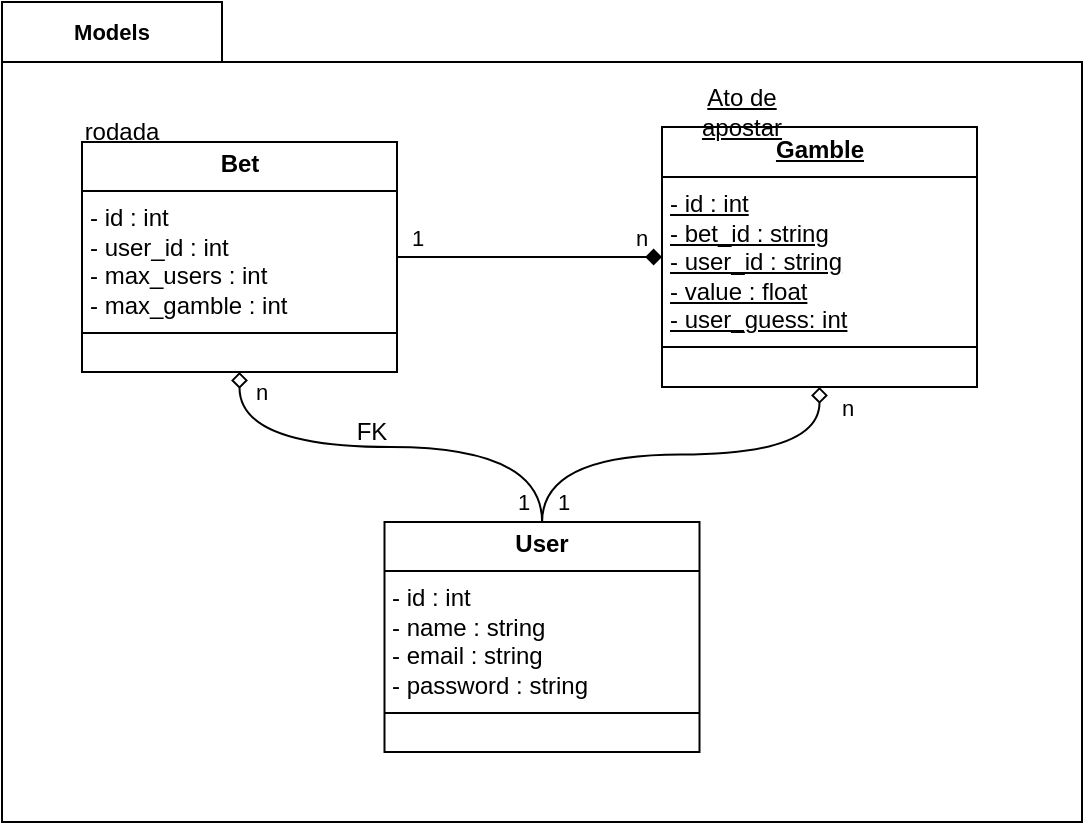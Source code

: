 <mxfile version="28.2.0">
  <diagram name="Page-1" id="Js2Wv-4pcarkS9g66pPF">
    <mxGraphModel dx="1026" dy="569" grid="1" gridSize="10" guides="1" tooltips="1" connect="1" arrows="1" fold="1" page="1" pageScale="1" pageWidth="850" pageHeight="1100" math="0" shadow="0">
      <root>
        <mxCell id="0" />
        <mxCell id="1" parent="0" />
        <mxCell id="VA1M5-wKqhl2PSAumre--60" value="Models" style="shape=folder;fontStyle=1;tabWidth=110;tabHeight=30;tabPosition=left;html=1;boundedLbl=1;labelInHeader=1;container=1;collapsible=0;whiteSpace=wrap;fontFamily=Helvetica;fontSize=11;fontColor=default;labelBackgroundColor=default;" vertex="1" parent="1">
          <mxGeometry x="40" y="20" width="540" height="410" as="geometry" />
        </mxCell>
        <mxCell id="VA1M5-wKqhl2PSAumre--61" value="" style="html=1;strokeColor=none;resizeWidth=1;resizeHeight=1;fillColor=none;part=1;connectable=0;allowArrows=0;deletable=0;whiteSpace=wrap;fontFamily=Helvetica;fontSize=11;fontColor=default;labelBackgroundColor=default;" vertex="1" parent="VA1M5-wKqhl2PSAumre--60">
          <mxGeometry width="540" height="287" relative="1" as="geometry">
            <mxPoint y="30" as="offset" />
          </mxGeometry>
        </mxCell>
        <mxCell id="VA1M5-wKqhl2PSAumre--66" value="" style="group" vertex="1" connectable="0" parent="VA1M5-wKqhl2PSAumre--60">
          <mxGeometry x="310" y="40" width="177.5" height="172.5" as="geometry" />
        </mxCell>
        <mxCell id="VA1M5-wKqhl2PSAumre--65" value="" style="group" vertex="1" connectable="0" parent="VA1M5-wKqhl2PSAumre--66">
          <mxGeometry x="20" width="157.5" height="172.5" as="geometry" />
        </mxCell>
        <mxCell id="VA1M5-wKqhl2PSAumre--49" value="n" style="text;html=1;align=center;verticalAlign=middle;whiteSpace=wrap;rounded=0;fontFamily=Helvetica;fontSize=11;fontColor=default;labelBackgroundColor=default;" vertex="1" parent="VA1M5-wKqhl2PSAumre--65">
          <mxGeometry x="82.5" y="152.5" width="20" height="20" as="geometry" />
        </mxCell>
        <mxCell id="VA1M5-wKqhl2PSAumre--64" value="" style="group" vertex="1" connectable="0" parent="VA1M5-wKqhl2PSAumre--65">
          <mxGeometry width="157.5" height="152.5" as="geometry" />
        </mxCell>
        <mxCell id="VA1M5-wKqhl2PSAumre--33" value="&lt;p style=&quot;margin:0px;margin-top:4px;text-align:center;&quot;&gt;&lt;b&gt;Gamble&lt;/b&gt;&lt;/p&gt;&lt;hr style=&quot;border-style:solid;&quot; size=&quot;1&quot;&gt;&lt;p style=&quot;margin:0px;margin-left:4px;&quot;&gt;- id : int&lt;/p&gt;&lt;p style=&quot;margin:0px;margin-left:4px;&quot;&gt;- bet_id : string&lt;/p&gt;&lt;p style=&quot;margin:0px;margin-left:4px;&quot;&gt;- user_id : string&lt;/p&gt;&lt;p style=&quot;margin:0px;margin-left:4px;&quot;&gt;- value : float&lt;/p&gt;&lt;p style=&quot;margin:0px;margin-left:4px;&quot;&gt;- user_guess: int&lt;/p&gt;&lt;hr style=&quot;border-style:solid;&quot; size=&quot;1&quot;&gt;" style="verticalAlign=top;align=left;overflow=fill;html=1;whiteSpace=wrap;fontStyle=4" vertex="1" parent="VA1M5-wKqhl2PSAumre--64">
          <mxGeometry y="22.5" width="157.5" height="130" as="geometry" />
        </mxCell>
        <mxCell id="VA1M5-wKqhl2PSAumre--34" value="Ato de apostar" style="text;html=1;align=center;verticalAlign=middle;whiteSpace=wrap;rounded=0;fontStyle=4" vertex="1" parent="VA1M5-wKqhl2PSAumre--64">
          <mxGeometry width="80" height="30" as="geometry" />
        </mxCell>
        <mxCell id="VA1M5-wKqhl2PSAumre--48" value="n" style="text;html=1;align=center;verticalAlign=middle;whiteSpace=wrap;rounded=0;fontFamily=Helvetica;fontSize=11;fontColor=default;labelBackgroundColor=default;" vertex="1" parent="VA1M5-wKqhl2PSAumre--66">
          <mxGeometry y="67.5" width="20" height="20" as="geometry" />
        </mxCell>
        <mxCell id="VA1M5-wKqhl2PSAumre--45" value="" style="group" vertex="1" connectable="0" parent="VA1M5-wKqhl2PSAumre--60">
          <mxGeometry x="191.25" y="240" width="157.5" height="135" as="geometry" />
        </mxCell>
        <mxCell id="VA1M5-wKqhl2PSAumre--31" value="&lt;p style=&quot;margin:0px;margin-top:4px;text-align:center;&quot;&gt;&lt;b&gt;User&lt;/b&gt;&lt;/p&gt;&lt;hr size=&quot;1&quot; style=&quot;border-style:solid;&quot;&gt;&lt;p style=&quot;margin:0px;margin-left:4px;&quot;&gt;- id : int&lt;/p&gt;&lt;p style=&quot;margin:0px;margin-left:4px;&quot;&gt;- name : string&lt;/p&gt;&lt;p style=&quot;margin:0px;margin-left:4px;&quot;&gt;- email : string&lt;/p&gt;&lt;p style=&quot;margin:0px;margin-left:4px;&quot;&gt;- password : string&lt;/p&gt;&lt;hr size=&quot;1&quot; style=&quot;border-style:solid;&quot;&gt;" style="verticalAlign=top;align=left;overflow=fill;html=1;whiteSpace=wrap;" vertex="1" parent="VA1M5-wKqhl2PSAumre--45">
          <mxGeometry y="20" width="157.5" height="115" as="geometry" />
        </mxCell>
        <mxCell id="VA1M5-wKqhl2PSAumre--43" value="1" style="text;html=1;align=center;verticalAlign=middle;whiteSpace=wrap;rounded=0;fontFamily=Helvetica;fontSize=11;fontColor=default;labelBackgroundColor=default;" vertex="1" parent="VA1M5-wKqhl2PSAumre--45">
          <mxGeometry x="80" width="20" height="20" as="geometry" />
        </mxCell>
        <mxCell id="VA1M5-wKqhl2PSAumre--44" value="1" style="text;html=1;align=center;verticalAlign=middle;whiteSpace=wrap;rounded=0;fontFamily=Helvetica;fontSize=11;fontColor=default;labelBackgroundColor=default;" vertex="1" parent="VA1M5-wKqhl2PSAumre--45">
          <mxGeometry x="60" width="20" height="20" as="geometry" />
        </mxCell>
        <mxCell id="VA1M5-wKqhl2PSAumre--42" value="" style="edgeStyle=orthogonalEdgeStyle;shape=connector;curved=1;rounded=0;orthogonalLoop=1;jettySize=auto;html=1;strokeColor=default;align=center;verticalAlign=middle;fontFamily=Helvetica;fontSize=11;fontColor=default;labelBackgroundColor=default;endArrow=diamond;endFill=0;" edge="1" parent="VA1M5-wKqhl2PSAumre--60" source="VA1M5-wKqhl2PSAumre--31" target="VA1M5-wKqhl2PSAumre--33">
          <mxGeometry relative="1" as="geometry" />
        </mxCell>
        <mxCell id="VA1M5-wKqhl2PSAumre--68" value="FK" style="text;html=1;align=center;verticalAlign=middle;whiteSpace=wrap;rounded=0;fontFamily=Helvetica;fontSize=12;fontColor=default;" vertex="1" parent="VA1M5-wKqhl2PSAumre--60">
          <mxGeometry x="170" y="200" width="30" height="30" as="geometry" />
        </mxCell>
        <mxCell id="VA1M5-wKqhl2PSAumre--39" value="" style="edgeStyle=orthogonalEdgeStyle;rounded=0;orthogonalLoop=1;jettySize=auto;html=1;curved=1;endArrow=diamond;endFill=0;" edge="1" parent="1" source="VA1M5-wKqhl2PSAumre--31" target="VA1M5-wKqhl2PSAumre--32">
          <mxGeometry relative="1" as="geometry" />
        </mxCell>
        <mxCell id="VA1M5-wKqhl2PSAumre--40" value="" style="edgeStyle=orthogonalEdgeStyle;shape=connector;curved=1;rounded=0;orthogonalLoop=1;jettySize=auto;html=1;strokeColor=default;align=center;verticalAlign=middle;fontFamily=Helvetica;fontSize=11;fontColor=default;labelBackgroundColor=default;endArrow=diamond;endFill=1;" edge="1" parent="1" source="VA1M5-wKqhl2PSAumre--32" target="VA1M5-wKqhl2PSAumre--33">
          <mxGeometry relative="1" as="geometry" />
        </mxCell>
        <mxCell id="VA1M5-wKqhl2PSAumre--51" value="" style="group" vertex="1" connectable="0" parent="1">
          <mxGeometry x="80" y="70" width="177.5" height="155" as="geometry" />
        </mxCell>
        <mxCell id="VA1M5-wKqhl2PSAumre--38" value="" style="group" vertex="1" connectable="0" parent="VA1M5-wKqhl2PSAumre--51">
          <mxGeometry width="157.5" height="135" as="geometry" />
        </mxCell>
        <mxCell id="VA1M5-wKqhl2PSAumre--32" value="&lt;p style=&quot;margin:0px;margin-top:4px;text-align:center;&quot;&gt;&lt;b&gt;Bet&lt;/b&gt;&lt;/p&gt;&lt;hr size=&quot;1&quot; style=&quot;border-style:solid;&quot;&gt;&lt;p style=&quot;margin:0px;margin-left:4px;&quot;&gt;- id : int&lt;/p&gt;&lt;p style=&quot;margin:0px;margin-left:4px;&quot;&gt;- user_id : int&lt;/p&gt;&lt;p style=&quot;margin:0px;margin-left:4px;&quot;&gt;- max_users : int&lt;/p&gt;&lt;p style=&quot;margin:0px;margin-left:4px;&quot;&gt;- max_gamble : int&lt;/p&gt;&lt;hr size=&quot;1&quot; style=&quot;border-style:solid;&quot;&gt;" style="verticalAlign=top;align=left;overflow=fill;html=1;whiteSpace=wrap;" vertex="1" parent="VA1M5-wKqhl2PSAumre--38">
          <mxGeometry y="20" width="157.5" height="115" as="geometry" />
        </mxCell>
        <mxCell id="VA1M5-wKqhl2PSAumre--36" value="rodada" style="text;html=1;align=center;verticalAlign=middle;whiteSpace=wrap;rounded=0;" vertex="1" parent="VA1M5-wKqhl2PSAumre--38">
          <mxGeometry width="40" height="30" as="geometry" />
        </mxCell>
        <mxCell id="VA1M5-wKqhl2PSAumre--46" value="n" style="text;html=1;align=center;verticalAlign=middle;whiteSpace=wrap;rounded=0;fontFamily=Helvetica;fontSize=11;fontColor=default;labelBackgroundColor=default;" vertex="1" parent="VA1M5-wKqhl2PSAumre--51">
          <mxGeometry x="80" y="135" width="20" height="20" as="geometry" />
        </mxCell>
        <mxCell id="VA1M5-wKqhl2PSAumre--50" value="1" style="text;html=1;align=center;verticalAlign=middle;whiteSpace=wrap;rounded=0;fontFamily=Helvetica;fontSize=11;fontColor=default;labelBackgroundColor=default;" vertex="1" parent="VA1M5-wKqhl2PSAumre--51">
          <mxGeometry x="157.5" y="57.5" width="20" height="20" as="geometry" />
        </mxCell>
      </root>
    </mxGraphModel>
  </diagram>
</mxfile>
